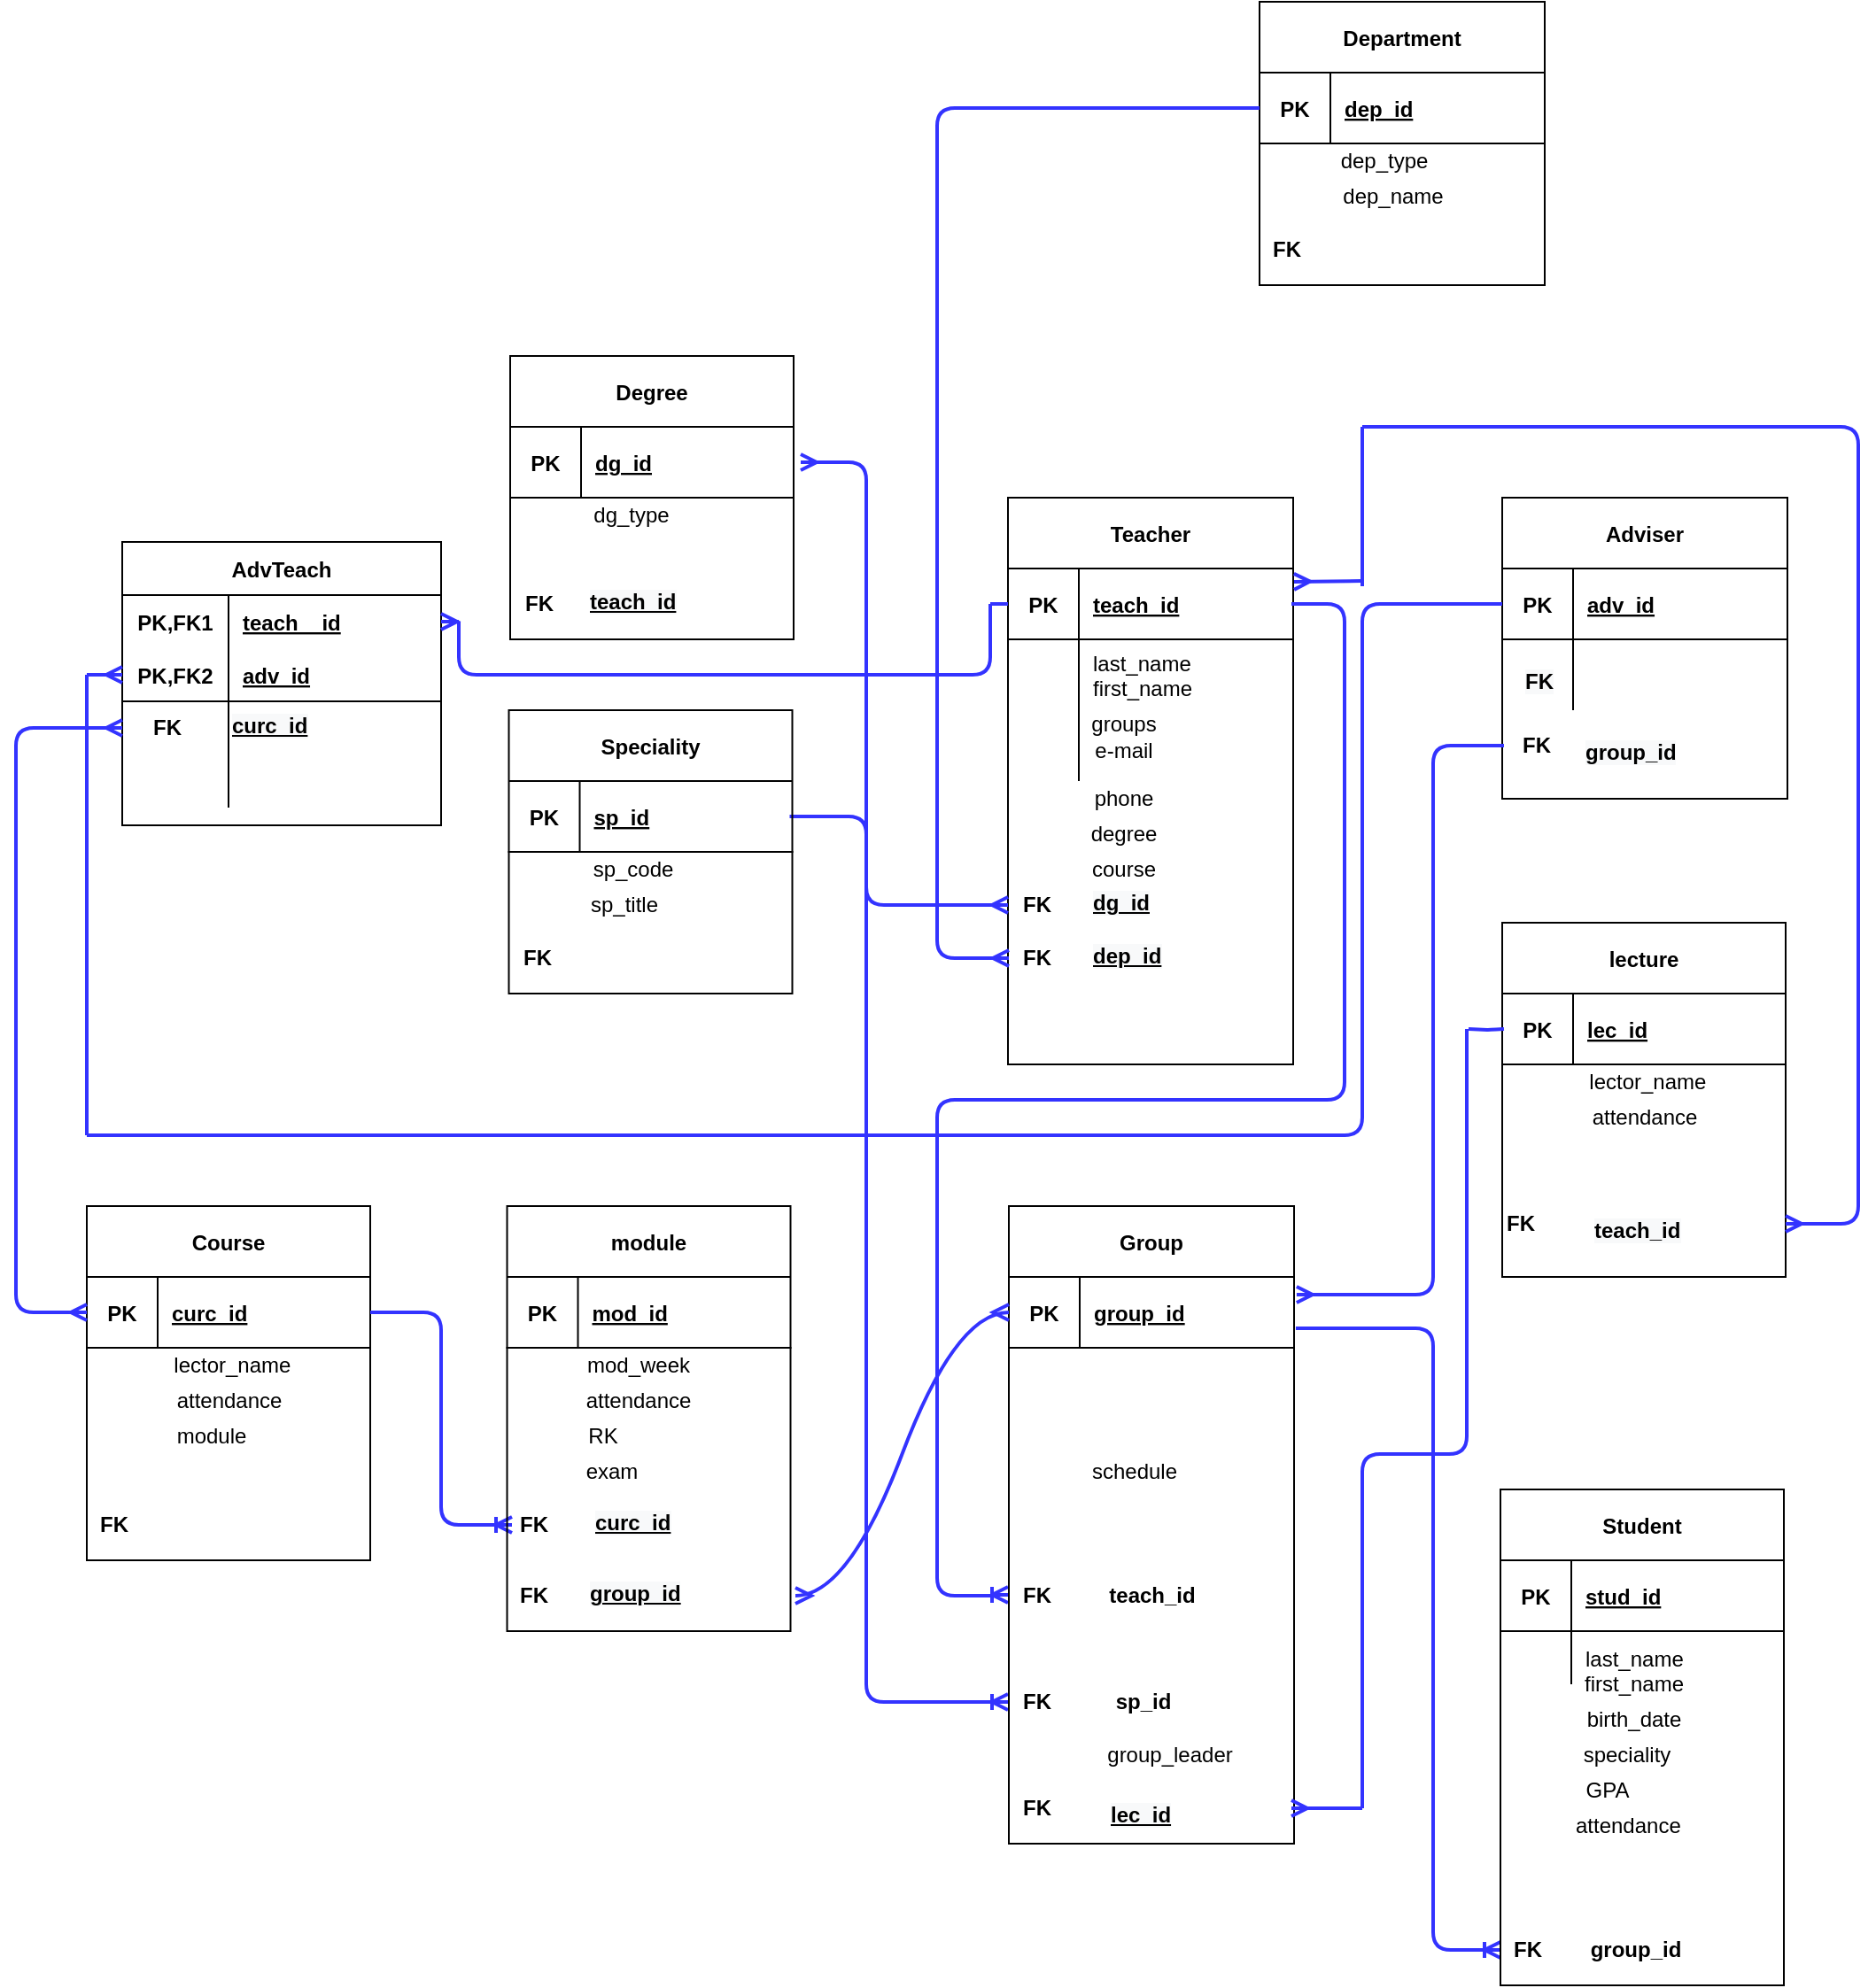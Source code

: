 <mxfile version="13.7.7" type="github">
  <diagram id="R2lEEEUBdFMjLlhIrx00" name="Page-1">
    <mxGraphModel dx="1889" dy="1746" grid="1" gridSize="10" guides="1" tooltips="1" connect="1" arrows="1" fold="1" page="1" pageScale="1" pageWidth="850" pageHeight="1100" math="0" shadow="0" extFonts="Permanent Marker^https://fonts.googleapis.com/css?family=Permanent+Marker">
      <root>
        <mxCell id="0" />
        <mxCell id="1" parent="0" />
        <mxCell id="i5uj6cN08diidUBK15VX-18" value="&lt;b&gt;FK&lt;/b&gt;" style="text;html=1;align=center;verticalAlign=middle;resizable=0;points=[];autosize=1;" parent="1" vertex="1">
          <mxGeometry x="358" y="970" width="30" height="20" as="geometry" />
        </mxCell>
        <mxCell id="i5uj6cN08diidUBK15VX-21" value="first_name" style="text;html=1;align=center;verticalAlign=middle;resizable=0;points=[];autosize=1;" parent="1" vertex="1">
          <mxGeometry x="398" y="820" width="70" height="20" as="geometry" />
        </mxCell>
        <mxCell id="i5uj6cN08diidUBK15VX-23" value="birth_date" style="text;html=1;align=center;verticalAlign=middle;resizable=0;points=[];autosize=1;" parent="1" vertex="1">
          <mxGeometry x="398" y="840" width="70" height="20" as="geometry" />
        </mxCell>
        <mxCell id="i5uj6cN08diidUBK15VX-24" value="speciality" style="text;html=1;align=center;verticalAlign=middle;resizable=0;points=[];autosize=1;" parent="1" vertex="1">
          <mxGeometry x="399" y="860" width="60" height="20" as="geometry" />
        </mxCell>
        <mxCell id="i5uj6cN08diidUBK15VX-26" value="GPA" style="text;html=1;align=center;verticalAlign=middle;resizable=0;points=[];autosize=1;" parent="1" vertex="1">
          <mxGeometry x="398" y="880" width="40" height="20" as="geometry" />
        </mxCell>
        <mxCell id="i5uj6cN08diidUBK15VX-27" value="&amp;nbsp; &amp;nbsp; attendance" style="text;html=1;align=center;verticalAlign=middle;resizable=0;points=[];autosize=1;" parent="1" vertex="1">
          <mxGeometry x="378" y="900" width="90" height="20" as="geometry" />
        </mxCell>
        <mxCell id="i5uj6cN08diidUBK15VX-66" value="group_leader" style="text;html=1;align=center;verticalAlign=middle;resizable=0;points=[];autosize=1;" parent="1" vertex="1">
          <mxGeometry x="126" y="860" width="90" height="20" as="geometry" />
        </mxCell>
        <mxCell id="i5uj6cN08diidUBK15VX-68" value="schedule" style="text;html=1;align=center;verticalAlign=middle;resizable=0;points=[];autosize=1;" parent="1" vertex="1">
          <mxGeometry x="120.5" y="700" width="60" height="20" as="geometry" />
        </mxCell>
        <mxCell id="i5uj6cN08diidUBK15VX-71" value="&lt;b&gt;FK&lt;/b&gt;" style="text;html=1;align=center;verticalAlign=middle;resizable=0;points=[];autosize=1;" parent="1" vertex="1">
          <mxGeometry x="80.5" y="770" width="30" height="20" as="geometry" />
        </mxCell>
        <mxCell id="i5uj6cN08diidUBK15VX-191" value="Teacher" style="shape=table;startSize=40;container=1;collapsible=1;childLayout=tableLayout;fixedRows=1;rowLines=0;fontStyle=1;align=center;resizeLast=1;" parent="1" vertex="1">
          <mxGeometry x="80" y="160" width="161" height="320" as="geometry" />
        </mxCell>
        <mxCell id="i5uj6cN08diidUBK15VX-192" value="" style="shape=partialRectangle;collapsible=0;dropTarget=0;pointerEvents=0;fillColor=none;points=[[0,0.5],[1,0.5]];portConstraint=eastwest;top=0;left=0;right=0;bottom=1;" parent="i5uj6cN08diidUBK15VX-191" vertex="1">
          <mxGeometry y="40" width="161" height="40" as="geometry" />
        </mxCell>
        <mxCell id="i5uj6cN08diidUBK15VX-193" value="PK" style="shape=partialRectangle;overflow=hidden;connectable=0;fillColor=none;top=0;left=0;bottom=0;right=0;fontStyle=1;" parent="i5uj6cN08diidUBK15VX-192" vertex="1">
          <mxGeometry width="40" height="40" as="geometry" />
        </mxCell>
        <mxCell id="i5uj6cN08diidUBK15VX-194" value="teach_id" style="shape=partialRectangle;overflow=hidden;connectable=0;fillColor=none;top=0;left=0;bottom=0;right=0;align=left;spacingLeft=6;fontStyle=5;" parent="i5uj6cN08diidUBK15VX-192" vertex="1">
          <mxGeometry x="40" width="121" height="40" as="geometry" />
        </mxCell>
        <mxCell id="i5uj6cN08diidUBK15VX-198" style="edgeStyle=orthogonalEdgeStyle;rounded=0;orthogonalLoop=1;jettySize=auto;html=1;exitX=1;exitY=0.5;exitDx=0;exitDy=0;" parent="i5uj6cN08diidUBK15VX-191" source="i5uj6cN08diidUBK15VX-192" target="i5uj6cN08diidUBK15VX-192" edge="1">
          <mxGeometry relative="1" as="geometry" />
        </mxCell>
        <mxCell id="i5uj6cN08diidUBK15VX-229" value="" style="shape=partialRectangle;collapsible=0;dropTarget=0;pointerEvents=0;fillColor=none;points=[[0,0.5],[1,0.5]];portConstraint=eastwest;top=0;left=0;right=0;bottom=0;" parent="i5uj6cN08diidUBK15VX-191" vertex="1">
          <mxGeometry y="80" width="161" height="40" as="geometry" />
        </mxCell>
        <mxCell id="i5uj6cN08diidUBK15VX-230" value="" style="shape=partialRectangle;overflow=hidden;connectable=0;fillColor=none;top=0;left=0;bottom=0;right=0;" parent="i5uj6cN08diidUBK15VX-229" vertex="1">
          <mxGeometry width="40" height="40" as="geometry" />
        </mxCell>
        <mxCell id="i5uj6cN08diidUBK15VX-231" value="last_name&#xa;first_name" style="shape=partialRectangle;overflow=hidden;connectable=0;fillColor=none;top=0;left=0;bottom=0;right=0;align=left;spacingLeft=6;" parent="i5uj6cN08diidUBK15VX-229" vertex="1">
          <mxGeometry x="40" width="121" height="40" as="geometry" />
        </mxCell>
        <mxCell id="i5uj6cN08diidUBK15VX-195" value="" style="shape=partialRectangle;collapsible=0;dropTarget=0;pointerEvents=0;fillColor=none;points=[[0,0.5],[1,0.5]];portConstraint=eastwest;top=0;left=0;right=0;bottom=0;" parent="i5uj6cN08diidUBK15VX-191" vertex="1">
          <mxGeometry y="120" width="161" height="40" as="geometry" />
        </mxCell>
        <mxCell id="i5uj6cN08diidUBK15VX-196" value="" style="shape=partialRectangle;overflow=hidden;connectable=0;fillColor=none;top=0;left=0;bottom=0;right=0;" parent="i5uj6cN08diidUBK15VX-195" vertex="1">
          <mxGeometry width="40" height="40" as="geometry" />
        </mxCell>
        <mxCell id="i5uj6cN08diidUBK15VX-197" value="" style="shape=partialRectangle;overflow=hidden;connectable=0;fillColor=none;top=0;left=0;bottom=0;right=0;align=left;spacingLeft=6;" parent="i5uj6cN08diidUBK15VX-195" vertex="1">
          <mxGeometry x="40" width="121" height="40" as="geometry" />
        </mxCell>
        <mxCell id="i5uj6cN08diidUBK15VX-94" value="dep_type" style="text;html=1;align=center;verticalAlign=middle;resizable=0;points=[];autosize=1;" parent="1" vertex="1">
          <mxGeometry x="262" y="-40" width="60" height="20" as="geometry" />
        </mxCell>
        <mxCell id="i5uj6cN08diidUBK15VX-95" value="dep_name" style="text;html=1;align=center;verticalAlign=middle;resizable=0;points=[];autosize=1;" parent="1" vertex="1">
          <mxGeometry x="262" y="-20" width="70" height="20" as="geometry" />
        </mxCell>
        <mxCell id="i5uj6cN08diidUBK15VX-99" value="&lt;b&gt;FK&lt;/b&gt;" style="text;html=1;align=center;verticalAlign=middle;resizable=0;points=[];autosize=1;" parent="1" vertex="1">
          <mxGeometry x="222" y="10" width="30" height="20" as="geometry" />
        </mxCell>
        <mxCell id="i5uj6cN08diidUBK15VX-100" value="sp_code" style="text;html=1;align=center;verticalAlign=middle;resizable=0;points=[];autosize=1;" parent="1" vertex="1">
          <mxGeometry x="-161.75" y="360" width="60" height="20" as="geometry" />
        </mxCell>
        <mxCell id="i5uj6cN08diidUBK15VX-102" value="&lt;b&gt;FK&lt;/b&gt;" style="text;html=1;align=center;verticalAlign=middle;resizable=0;points=[];autosize=1;" parent="1" vertex="1">
          <mxGeometry x="-200.75" y="410" width="30" height="20" as="geometry" />
        </mxCell>
        <mxCell id="i5uj6cN08diidUBK15VX-108" value="mod_week" style="text;html=1;align=center;verticalAlign=middle;resizable=0;points=[];autosize=1;" parent="1" vertex="1">
          <mxGeometry x="-163.75" y="640" width="70" height="20" as="geometry" />
        </mxCell>
        <mxCell id="i5uj6cN08diidUBK15VX-109" value="attendance" style="text;html=1;align=center;verticalAlign=middle;resizable=0;points=[];autosize=1;" parent="1" vertex="1">
          <mxGeometry x="-163.75" y="660" width="70" height="20" as="geometry" />
        </mxCell>
        <mxCell id="i5uj6cN08diidUBK15VX-110" value="&lt;b&gt;FK&lt;/b&gt;" style="text;html=1;align=center;verticalAlign=middle;resizable=0;points=[];autosize=1;" parent="1" vertex="1">
          <mxGeometry x="-202.75" y="730" width="30" height="20" as="geometry" />
        </mxCell>
        <mxCell id="i5uj6cN08diidUBK15VX-185" value="degree" style="text;html=1;align=center;verticalAlign=middle;resizable=0;points=[];autosize=1;" parent="1" vertex="1">
          <mxGeometry x="120" y="340" width="50" height="20" as="geometry" />
        </mxCell>
        <mxCell id="i5uj6cN08diidUBK15VX-187" value="phone" style="text;html=1;align=center;verticalAlign=middle;resizable=0;points=[];autosize=1;" parent="1" vertex="1">
          <mxGeometry x="120" y="320" width="50" height="20" as="geometry" />
        </mxCell>
        <mxCell id="i5uj6cN08diidUBK15VX-188" value="course" style="text;html=1;align=center;verticalAlign=middle;resizable=0;points=[];autosize=1;" parent="1" vertex="1">
          <mxGeometry x="120" y="360" width="50" height="20" as="geometry" />
        </mxCell>
        <mxCell id="i5uj6cN08diidUBK15VX-189" value="groups&lt;br&gt;e-mail" style="text;html=1;align=center;verticalAlign=middle;resizable=0;points=[];autosize=1;" parent="1" vertex="1">
          <mxGeometry x="120" y="280" width="50" height="30" as="geometry" />
        </mxCell>
        <mxCell id="i5uj6cN08diidUBK15VX-190" value="&lt;b&gt;FK&lt;/b&gt;" style="text;html=1;align=center;verticalAlign=middle;resizable=0;points=[];autosize=1;" parent="1" vertex="1">
          <mxGeometry x="80.5" y="410" width="30" height="20" as="geometry" />
        </mxCell>
        <mxCell id="i5uj6cN08diidUBK15VX-220" value="&lt;b&gt;group_id&lt;/b&gt;" style="text;html=1;align=center;verticalAlign=middle;resizable=0;points=[];autosize=1;" parent="1" vertex="1">
          <mxGeometry x="399" y="970" width="70" height="20" as="geometry" />
        </mxCell>
        <mxCell id="t2gqi0FVWNy471JVDvcs-2" value="" style="edgeStyle=elbowEdgeStyle;fontSize=12;html=1;endArrow=ERoneToMany;strokeWidth=2;strokeColor=#3333FF;endFill=0;exitX=1.006;exitY=0.725;exitDx=0;exitDy=0;exitPerimeter=0;" parent="1" source="i5uj6cN08diidUBK15VX-53" edge="1">
          <mxGeometry width="100" height="100" relative="1" as="geometry">
            <mxPoint x="249" y="630" as="sourcePoint" />
            <mxPoint x="358" y="980" as="targetPoint" />
            <Array as="points">
              <mxPoint x="320" y="760" />
            </Array>
          </mxGeometry>
        </mxCell>
        <mxCell id="t2gqi0FVWNy471JVDvcs-3" value="" style="edgeStyle=entityRelationEdgeStyle;fontSize=12;html=1;endArrow=none;strokeColor=#3333FF;strokeWidth=2;endFill=0;" parent="1" edge="1">
          <mxGeometry width="100" height="100" relative="1" as="geometry">
            <mxPoint x="240" y="220" as="sourcePoint" />
            <mxPoint x="70" y="780" as="targetPoint" />
          </mxGeometry>
        </mxCell>
        <mxCell id="t2gqi0FVWNy471JVDvcs-4" value="&lt;b&gt;teach_id&lt;/b&gt;" style="text;html=1;align=center;verticalAlign=middle;resizable=0;points=[];autosize=1;" parent="1" vertex="1">
          <mxGeometry x="131" y="770" width="60" height="20" as="geometry" />
        </mxCell>
        <mxCell id="t2gqi0FVWNy471JVDvcs-5" value="&lt;meta charset=&quot;utf-8&quot;&gt;&lt;b style=&quot;color: rgb(0, 0, 0); font-family: helvetica; font-size: 12px; font-style: normal; letter-spacing: normal; text-align: center; text-indent: 0px; text-transform: none; word-spacing: 0px; background-color: rgb(248, 249, 250);&quot;&gt;FK&lt;/b&gt;" style="text;whiteSpace=wrap;html=1;" parent="1" vertex="1">
          <mxGeometry x="370" y="250" width="40" height="30" as="geometry" />
        </mxCell>
        <mxCell id="i5uj6cN08diidUBK15VX-28" value="Adviser" style="shape=table;startSize=40;container=1;collapsible=1;childLayout=tableLayout;fixedRows=1;rowLines=0;fontStyle=1;align=center;resizeLast=1;" parent="1" vertex="1">
          <mxGeometry x="359" y="160" width="161" height="170" as="geometry" />
        </mxCell>
        <mxCell id="i5uj6cN08diidUBK15VX-29" value="" style="shape=partialRectangle;collapsible=0;dropTarget=0;pointerEvents=0;fillColor=none;points=[[0,0.5],[1,0.5]];portConstraint=eastwest;top=0;left=0;right=0;bottom=1;" parent="i5uj6cN08diidUBK15VX-28" vertex="1">
          <mxGeometry y="40" width="161" height="40" as="geometry" />
        </mxCell>
        <mxCell id="i5uj6cN08diidUBK15VX-30" value="PK" style="shape=partialRectangle;overflow=hidden;connectable=0;fillColor=none;top=0;left=0;bottom=0;right=0;fontStyle=1;" parent="i5uj6cN08diidUBK15VX-29" vertex="1">
          <mxGeometry width="40" height="40" as="geometry" />
        </mxCell>
        <mxCell id="i5uj6cN08diidUBK15VX-31" value="adv_id" style="shape=partialRectangle;overflow=hidden;connectable=0;fillColor=none;top=0;left=0;bottom=0;right=0;align=left;spacingLeft=6;fontStyle=5;" parent="i5uj6cN08diidUBK15VX-29" vertex="1">
          <mxGeometry x="40" width="121" height="40" as="geometry" />
        </mxCell>
        <mxCell id="i5uj6cN08diidUBK15VX-35" style="edgeStyle=orthogonalEdgeStyle;rounded=0;orthogonalLoop=1;jettySize=auto;html=1;exitX=1;exitY=0.5;exitDx=0;exitDy=0;" parent="i5uj6cN08diidUBK15VX-28" source="i5uj6cN08diidUBK15VX-29" target="i5uj6cN08diidUBK15VX-29" edge="1">
          <mxGeometry relative="1" as="geometry" />
        </mxCell>
        <mxCell id="i5uj6cN08diidUBK15VX-32" value="" style="shape=partialRectangle;collapsible=0;dropTarget=0;pointerEvents=0;fillColor=none;points=[[0,0.5],[1,0.5]];portConstraint=eastwest;top=0;left=0;right=0;bottom=0;" parent="i5uj6cN08diidUBK15VX-28" vertex="1">
          <mxGeometry y="80" width="161" height="40" as="geometry" />
        </mxCell>
        <mxCell id="i5uj6cN08diidUBK15VX-33" value="" style="shape=partialRectangle;overflow=hidden;connectable=0;fillColor=none;top=0;left=0;bottom=0;right=0;" parent="i5uj6cN08diidUBK15VX-32" vertex="1">
          <mxGeometry width="40" height="40" as="geometry" />
        </mxCell>
        <mxCell id="i5uj6cN08diidUBK15VX-34" value="" style="shape=partialRectangle;overflow=hidden;connectable=0;fillColor=none;top=0;left=0;bottom=0;right=0;align=left;spacingLeft=6;fontStyle=1" parent="i5uj6cN08diidUBK15VX-32" vertex="1">
          <mxGeometry x="40" width="121" height="40" as="geometry" />
        </mxCell>
        <mxCell id="t2gqi0FVWNy471JVDvcs-7" value="&amp;nbsp; &amp;nbsp; &amp;nbsp; &amp;nbsp;lector_name" style="text;html=1;align=center;verticalAlign=middle;resizable=0;points=[];autosize=1;" parent="1" vertex="1">
          <mxGeometry x="379" y="480" width="100" height="20" as="geometry" />
        </mxCell>
        <mxCell id="t2gqi0FVWNy471JVDvcs-8" value="attendance" style="text;html=1;align=center;verticalAlign=middle;resizable=0;points=[];autosize=1;" parent="1" vertex="1">
          <mxGeometry x="404" y="500" width="70" height="20" as="geometry" />
        </mxCell>
        <mxCell id="t2gqi0FVWNy471JVDvcs-9" value="&lt;b&gt;FK&lt;/b&gt;" style="text;html=1;align=center;verticalAlign=middle;resizable=0;points=[];autosize=1;" parent="1" vertex="1">
          <mxGeometry x="354" y="560" width="30" height="20" as="geometry" />
        </mxCell>
        <mxCell id="t2gqi0FVWNy471JVDvcs-16" value="sp_title" style="text;html=1;align=center;verticalAlign=middle;resizable=0;points=[];autosize=1;" parent="1" vertex="1">
          <mxGeometry x="-161.75" y="380" width="50" height="20" as="geometry" />
        </mxCell>
        <mxCell id="t2gqi0FVWNy471JVDvcs-17" value="" style="edgeStyle=entityRelationEdgeStyle;fontSize=12;html=1;endArrow=ERoneToMany;strokeWidth=2;exitX=1.016;exitY=0.109;exitDx=0;exitDy=0;exitPerimeter=0;strokeColor=none;rounded=0;" parent="1" source="i5uj6cN08diidUBK15VX-103" edge="1">
          <mxGeometry width="100" height="100" relative="1" as="geometry">
            <mxPoint x="10" y="300" as="sourcePoint" />
            <mxPoint x="70" y="790" as="targetPoint" />
          </mxGeometry>
        </mxCell>
        <mxCell id="t2gqi0FVWNy471JVDvcs-18" value="" style="edgeStyle=entityRelationEdgeStyle;fontSize=12;html=1;endArrow=none;strokeColor=#3333FF;strokeWidth=2;rounded=1;endFill=0;" parent="1" edge="1">
          <mxGeometry width="100" height="100" relative="1" as="geometry">
            <mxPoint x="-30" y="340" as="sourcePoint" />
            <mxPoint x="30" y="840" as="targetPoint" />
          </mxGeometry>
        </mxCell>
        <mxCell id="t2gqi0FVWNy471JVDvcs-19" value="&lt;b&gt;FK&lt;/b&gt;" style="text;html=1;align=center;verticalAlign=middle;resizable=0;points=[];autosize=1;" parent="1" vertex="1">
          <mxGeometry x="80.5" y="830" width="30" height="20" as="geometry" />
        </mxCell>
        <mxCell id="t2gqi0FVWNy471JVDvcs-20" value="&lt;b&gt;sp_id&lt;/b&gt;" style="text;html=1;align=center;verticalAlign=middle;resizable=0;points=[];autosize=1;" parent="1" vertex="1">
          <mxGeometry x="130.5" y="830" width="50" height="20" as="geometry" />
        </mxCell>
        <mxCell id="t2gqi0FVWNy471JVDvcs-11" value="lecture" style="shape=table;startSize=40;container=1;collapsible=1;childLayout=tableLayout;fixedRows=1;rowLines=0;fontStyle=1;align=center;resizeLast=1;" parent="1" vertex="1">
          <mxGeometry x="359" y="400" width="160" height="200" as="geometry" />
        </mxCell>
        <mxCell id="t2gqi0FVWNy471JVDvcs-12" value="" style="shape=partialRectangle;collapsible=0;dropTarget=0;pointerEvents=0;fillColor=none;points=[[0,0.5],[1,0.5]];portConstraint=eastwest;top=0;left=0;right=0;bottom=1;" parent="t2gqi0FVWNy471JVDvcs-11" vertex="1">
          <mxGeometry y="40" width="160" height="40" as="geometry" />
        </mxCell>
        <mxCell id="t2gqi0FVWNy471JVDvcs-13" value="PK" style="shape=partialRectangle;overflow=hidden;connectable=0;fillColor=none;top=0;left=0;bottom=0;right=0;fontStyle=1;" parent="t2gqi0FVWNy471JVDvcs-12" vertex="1">
          <mxGeometry width="40" height="40" as="geometry" />
        </mxCell>
        <mxCell id="t2gqi0FVWNy471JVDvcs-14" value="lec_id" style="shape=partialRectangle;overflow=hidden;connectable=0;fillColor=none;top=0;left=0;bottom=0;right=0;align=left;spacingLeft=6;fontStyle=5;" parent="t2gqi0FVWNy471JVDvcs-12" vertex="1">
          <mxGeometry x="40" width="120" height="40" as="geometry" />
        </mxCell>
        <mxCell id="C-vyLk0tnHw3VtMMgP7b-23" value="Student" style="shape=table;startSize=40;container=1;collapsible=1;childLayout=tableLayout;fixedRows=1;rowLines=0;fontStyle=1;align=center;resizeLast=1;" parent="1" vertex="1">
          <mxGeometry x="358" y="720" width="160" height="280" as="geometry" />
        </mxCell>
        <mxCell id="C-vyLk0tnHw3VtMMgP7b-24" value="" style="shape=partialRectangle;collapsible=0;dropTarget=0;pointerEvents=0;fillColor=none;points=[[0,0.5],[1,0.5]];portConstraint=eastwest;top=0;left=0;right=0;bottom=1;" parent="C-vyLk0tnHw3VtMMgP7b-23" vertex="1">
          <mxGeometry y="40" width="160" height="40" as="geometry" />
        </mxCell>
        <mxCell id="C-vyLk0tnHw3VtMMgP7b-25" value="PK" style="shape=partialRectangle;overflow=hidden;connectable=0;fillColor=none;top=0;left=0;bottom=0;right=0;fontStyle=1;" parent="C-vyLk0tnHw3VtMMgP7b-24" vertex="1">
          <mxGeometry width="40" height="40" as="geometry" />
        </mxCell>
        <mxCell id="C-vyLk0tnHw3VtMMgP7b-26" value="stud_id" style="shape=partialRectangle;overflow=hidden;connectable=0;fillColor=none;top=0;left=0;bottom=0;right=0;align=left;spacingLeft=6;fontStyle=5;" parent="C-vyLk0tnHw3VtMMgP7b-24" vertex="1">
          <mxGeometry x="40" width="120" height="40" as="geometry" />
        </mxCell>
        <mxCell id="C-vyLk0tnHw3VtMMgP7b-27" value="" style="shape=partialRectangle;collapsible=0;dropTarget=0;pointerEvents=0;fillColor=none;points=[[0,0.5],[1,0.5]];portConstraint=eastwest;top=0;left=0;right=0;bottom=0;" parent="C-vyLk0tnHw3VtMMgP7b-23" vertex="1">
          <mxGeometry y="80" width="160" height="30" as="geometry" />
        </mxCell>
        <mxCell id="C-vyLk0tnHw3VtMMgP7b-28" value="" style="shape=partialRectangle;overflow=hidden;connectable=0;fillColor=none;top=0;left=0;bottom=0;right=0;" parent="C-vyLk0tnHw3VtMMgP7b-27" vertex="1">
          <mxGeometry width="40" height="30" as="geometry" />
        </mxCell>
        <mxCell id="C-vyLk0tnHw3VtMMgP7b-29" value="last_name" style="shape=partialRectangle;overflow=hidden;connectable=0;fillColor=none;top=0;left=0;bottom=0;right=0;align=left;spacingLeft=6;" parent="C-vyLk0tnHw3VtMMgP7b-27" vertex="1">
          <mxGeometry x="40" width="120" height="30" as="geometry" />
        </mxCell>
        <mxCell id="i5uj6cN08diidUBK15VX-25" style="edgeStyle=orthogonalEdgeStyle;rounded=0;orthogonalLoop=1;jettySize=auto;html=1;exitX=1;exitY=0.5;exitDx=0;exitDy=0;" parent="C-vyLk0tnHw3VtMMgP7b-23" source="C-vyLk0tnHw3VtMMgP7b-24" target="C-vyLk0tnHw3VtMMgP7b-24" edge="1">
          <mxGeometry relative="1" as="geometry" />
        </mxCell>
        <mxCell id="t2gqi0FVWNy471JVDvcs-21" value="" style="endArrow=none;html=1;strokeColor=#3333FF;strokeWidth=2;" parent="1" edge="1">
          <mxGeometry width="50" height="50" relative="1" as="geometry">
            <mxPoint x="-43.25" y="340" as="sourcePoint" />
            <mxPoint x="-30" y="340" as="targetPoint" />
          </mxGeometry>
        </mxCell>
        <mxCell id="t2gqi0FVWNy471JVDvcs-22" value="" style="endArrow=ERoneToMany;html=1;strokeColor=#3333FF;strokeWidth=2;endFill=0;" parent="1" edge="1">
          <mxGeometry width="50" height="50" relative="1" as="geometry">
            <mxPoint x="30" y="840" as="sourcePoint" />
            <mxPoint x="80" y="840" as="targetPoint" />
            <Array as="points" />
          </mxGeometry>
        </mxCell>
        <mxCell id="t2gqi0FVWNy471JVDvcs-23" value="" style="endArrow=ERoneToMany;html=1;strokeColor=#3333FF;strokeWidth=2;endFill=0;" parent="1" edge="1">
          <mxGeometry width="50" height="50" relative="1" as="geometry">
            <mxPoint x="70" y="779.5" as="sourcePoint" />
            <mxPoint x="80" y="779.5" as="targetPoint" />
            <Array as="points" />
          </mxGeometry>
        </mxCell>
        <mxCell id="i5uj6cN08diidUBK15VX-89" value="Department" style="shape=table;startSize=40;container=1;collapsible=1;childLayout=tableLayout;fixedRows=1;rowLines=0;fontStyle=1;align=center;resizeLast=1;" parent="1" vertex="1">
          <mxGeometry x="222" y="-120" width="161" height="160" as="geometry" />
        </mxCell>
        <mxCell id="i5uj6cN08diidUBK15VX-90" value="" style="shape=partialRectangle;collapsible=0;dropTarget=0;pointerEvents=0;fillColor=none;points=[[0,0.5],[1,0.5]];portConstraint=eastwest;top=0;left=0;right=0;bottom=1;" parent="i5uj6cN08diidUBK15VX-89" vertex="1">
          <mxGeometry y="40" width="161" height="40" as="geometry" />
        </mxCell>
        <mxCell id="i5uj6cN08diidUBK15VX-91" value="PK" style="shape=partialRectangle;overflow=hidden;connectable=0;fillColor=none;top=0;left=0;bottom=0;right=0;fontStyle=1;" parent="i5uj6cN08diidUBK15VX-90" vertex="1">
          <mxGeometry width="40" height="40" as="geometry" />
        </mxCell>
        <mxCell id="i5uj6cN08diidUBK15VX-92" value="dep_id" style="shape=partialRectangle;overflow=hidden;connectable=0;fillColor=none;top=0;left=0;bottom=0;right=0;align=left;spacingLeft=6;fontStyle=5;" parent="i5uj6cN08diidUBK15VX-90" vertex="1">
          <mxGeometry x="40" width="121" height="40" as="geometry" />
        </mxCell>
        <mxCell id="i5uj6cN08diidUBK15VX-93" style="edgeStyle=orthogonalEdgeStyle;rounded=0;orthogonalLoop=1;jettySize=auto;html=1;exitX=1;exitY=0.5;exitDx=0;exitDy=0;" parent="i5uj6cN08diidUBK15VX-89" source="i5uj6cN08diidUBK15VX-90" target="i5uj6cN08diidUBK15VX-90" edge="1">
          <mxGeometry relative="1" as="geometry" />
        </mxCell>
        <mxCell id="t2gqi0FVWNy471JVDvcs-25" value="" style="fontSize=12;html=1;endArrow=ERmany;strokeColor=#3333FF;strokeWidth=2;edgeStyle=elbowEdgeStyle;elbow=vertical;exitX=0;exitY=0.5;exitDx=0;exitDy=0;endFill=0;" parent="1" source="i5uj6cN08diidUBK15VX-90" target="i5uj6cN08diidUBK15VX-190" edge="1">
          <mxGeometry width="100" height="100" relative="1" as="geometry">
            <mxPoint x="170" y="170" as="sourcePoint" />
            <mxPoint x="270" y="70" as="targetPoint" />
            <Array as="points">
              <mxPoint x="40" y="120" />
            </Array>
          </mxGeometry>
        </mxCell>
        <mxCell id="t2gqi0FVWNy471JVDvcs-28" value="" style="edgeStyle=elbowEdgeStyle;fontSize=12;html=1;endArrow=ERmany;startArrow=none;strokeColor=#3333FF;strokeWidth=2;endFill=0;startFill=0;" parent="1" edge="1">
          <mxGeometry width="100" height="100" relative="1" as="geometry">
            <mxPoint x="280" y="120" as="sourcePoint" />
            <mxPoint x="519" y="570" as="targetPoint" />
            <Array as="points">
              <mxPoint x="560" y="330" />
            </Array>
          </mxGeometry>
        </mxCell>
        <mxCell id="t2gqi0FVWNy471JVDvcs-30" value="&lt;b style=&quot;color: rgb(0 , 0 , 0) ; font-family: &amp;#34;helvetica&amp;#34; ; font-size: 12px ; font-style: normal ; letter-spacing: normal ; text-align: center ; text-indent: 0px ; text-transform: none ; word-spacing: 0px ; background-color: rgb(248 , 249 , 250)&quot;&gt;teach_id&lt;/b&gt;" style="text;whiteSpace=wrap;html=1;" parent="1" vertex="1">
          <mxGeometry x="409" y="560" width="60" height="30" as="geometry" />
        </mxCell>
        <mxCell id="t2gqi0FVWNy471JVDvcs-31" value="" style="edgeStyle=entityRelationEdgeStyle;fontSize=12;html=1;endArrow=none;startArrow=none;strokeColor=#3333FF;strokeWidth=2;endFill=0;startFill=0;" parent="1" edge="1">
          <mxGeometry width="100" height="100" relative="1" as="geometry">
            <mxPoint x="290" y="610" as="sourcePoint" />
            <mxPoint x="350" y="300" as="targetPoint" />
          </mxGeometry>
        </mxCell>
        <mxCell id="t2gqi0FVWNy471JVDvcs-32" value="&lt;b&gt;FK&lt;/b&gt;" style="text;html=1;align=center;verticalAlign=middle;resizable=0;points=[];autosize=1;" parent="1" vertex="1">
          <mxGeometry x="363" y="290" width="30" height="20" as="geometry" />
        </mxCell>
        <mxCell id="t2gqi0FVWNy471JVDvcs-33" value="&lt;b style=&quot;color: rgb(0 , 0 , 0) ; font-family: &amp;#34;helvetica&amp;#34; ; font-size: 12px ; font-style: normal ; letter-spacing: normal ; text-align: center ; text-indent: 0px ; text-transform: none ; word-spacing: 0px ; background-color: rgb(248 , 249 , 250)&quot;&gt;group_id&lt;/b&gt;" style="text;whiteSpace=wrap;html=1;" parent="1" vertex="1">
          <mxGeometry x="404" y="290" width="60" height="30" as="geometry" />
        </mxCell>
        <mxCell id="t2gqi0FVWNy471JVDvcs-35" value="" style="endArrow=none;html=1;rounded=0;strokeColor=#3333FF;strokeWidth=2;endFill=0;startArrow=ERmany;startFill=0;exitX=1.009;exitY=0.25;exitDx=0;exitDy=0;exitPerimeter=0;" parent="1" source="i5uj6cN08diidUBK15VX-53" edge="1">
          <mxGeometry relative="1" as="geometry">
            <mxPoint x="270" y="540" as="sourcePoint" />
            <mxPoint x="290" y="610" as="targetPoint" />
          </mxGeometry>
        </mxCell>
        <mxCell id="t2gqi0FVWNy471JVDvcs-36" value="" style="endArrow=none;html=1;rounded=0;strokeColor=#3333FF;strokeWidth=2;endFill=0;startArrow=none;startFill=0;" parent="1" edge="1">
          <mxGeometry relative="1" as="geometry">
            <mxPoint x="350" y="300" as="sourcePoint" />
            <mxPoint x="360" y="300" as="targetPoint" />
          </mxGeometry>
        </mxCell>
        <mxCell id="i5uj6cN08diidUBK15VX-52" value="Group" style="shape=table;startSize=40;container=1;collapsible=1;childLayout=tableLayout;fixedRows=1;rowLines=0;fontStyle=1;align=center;resizeLast=1;" parent="1" vertex="1">
          <mxGeometry x="80.5" y="560" width="161" height="360" as="geometry" />
        </mxCell>
        <mxCell id="i5uj6cN08diidUBK15VX-53" value="" style="shape=partialRectangle;collapsible=0;dropTarget=0;pointerEvents=0;fillColor=none;points=[[0,0.5],[1,0.5]];portConstraint=eastwest;top=0;left=0;right=0;bottom=1;" parent="i5uj6cN08diidUBK15VX-52" vertex="1">
          <mxGeometry y="40" width="161" height="40" as="geometry" />
        </mxCell>
        <mxCell id="i5uj6cN08diidUBK15VX-54" value="PK" style="shape=partialRectangle;overflow=hidden;connectable=0;fillColor=none;top=0;left=0;bottom=0;right=0;fontStyle=1;" parent="i5uj6cN08diidUBK15VX-53" vertex="1">
          <mxGeometry width="40" height="40" as="geometry" />
        </mxCell>
        <mxCell id="i5uj6cN08diidUBK15VX-55" value="group_id" style="shape=partialRectangle;overflow=hidden;connectable=0;fillColor=none;top=0;left=0;bottom=0;right=0;align=left;spacingLeft=6;fontStyle=5;" parent="i5uj6cN08diidUBK15VX-53" vertex="1">
          <mxGeometry x="40" width="121" height="40" as="geometry" />
        </mxCell>
        <mxCell id="i5uj6cN08diidUBK15VX-59" style="edgeStyle=orthogonalEdgeStyle;rounded=0;orthogonalLoop=1;jettySize=auto;html=1;exitX=1;exitY=0.5;exitDx=0;exitDy=0;" parent="i5uj6cN08diidUBK15VX-52" source="i5uj6cN08diidUBK15VX-53" target="i5uj6cN08diidUBK15VX-53" edge="1">
          <mxGeometry relative="1" as="geometry" />
        </mxCell>
        <mxCell id="t2gqi0FVWNy471JVDvcs-38" value="" style="edgeStyle=entityRelationEdgeStyle;fontSize=12;html=1;endArrow=ERmany;startArrow=ERmany;strokeColor=#3333FF;strokeWidth=2;entryX=0;entryY=0.5;entryDx=0;entryDy=0;curved=1;" parent="1" target="i5uj6cN08diidUBK15VX-53" edge="1">
          <mxGeometry width="100" height="100" relative="1" as="geometry">
            <mxPoint x="-40" y="780" as="sourcePoint" />
            <mxPoint x="140" y="710" as="targetPoint" />
          </mxGeometry>
        </mxCell>
        <mxCell id="t2gqi0FVWNy471JVDvcs-39" value="&amp;nbsp; &amp;nbsp; &amp;nbsp; &amp;nbsp;lector_name" style="text;html=1;align=center;verticalAlign=middle;resizable=0;points=[];autosize=1;" parent="1" vertex="1">
          <mxGeometry x="-420" y="640" width="100" height="20" as="geometry" />
        </mxCell>
        <mxCell id="t2gqi0FVWNy471JVDvcs-40" value="attendance" style="text;html=1;align=center;verticalAlign=middle;resizable=0;points=[];autosize=1;" parent="1" vertex="1">
          <mxGeometry x="-395" y="660" width="70" height="20" as="geometry" />
        </mxCell>
        <mxCell id="t2gqi0FVWNy471JVDvcs-41" value="&lt;b&gt;FK&lt;/b&gt;" style="text;html=1;align=center;verticalAlign=middle;resizable=0;points=[];autosize=1;" parent="1" vertex="1">
          <mxGeometry x="-440" y="730" width="30" height="20" as="geometry" />
        </mxCell>
        <mxCell id="t2gqi0FVWNy471JVDvcs-42" value="module" style="text;html=1;align=center;verticalAlign=middle;resizable=0;points=[];autosize=1;" parent="1" vertex="1">
          <mxGeometry x="-395" y="680" width="50" height="20" as="geometry" />
        </mxCell>
        <mxCell id="t2gqi0FVWNy471JVDvcs-43" value="Course" style="shape=table;startSize=40;container=1;collapsible=1;childLayout=tableLayout;fixedRows=1;rowLines=0;fontStyle=1;align=center;resizeLast=1;" parent="1" vertex="1">
          <mxGeometry x="-440" y="560" width="160" height="200" as="geometry" />
        </mxCell>
        <mxCell id="t2gqi0FVWNy471JVDvcs-44" value="" style="shape=partialRectangle;collapsible=0;dropTarget=0;pointerEvents=0;fillColor=none;points=[[0,0.5],[1,0.5]];portConstraint=eastwest;top=0;left=0;right=0;bottom=1;" parent="t2gqi0FVWNy471JVDvcs-43" vertex="1">
          <mxGeometry y="40" width="160" height="40" as="geometry" />
        </mxCell>
        <mxCell id="t2gqi0FVWNy471JVDvcs-45" value="PK" style="shape=partialRectangle;overflow=hidden;connectable=0;fillColor=none;top=0;left=0;bottom=0;right=0;fontStyle=1;" parent="t2gqi0FVWNy471JVDvcs-44" vertex="1">
          <mxGeometry width="40" height="40" as="geometry" />
        </mxCell>
        <mxCell id="t2gqi0FVWNy471JVDvcs-46" value="curc_id" style="shape=partialRectangle;overflow=hidden;connectable=0;fillColor=none;top=0;left=0;bottom=0;right=0;align=left;spacingLeft=6;fontStyle=5;" parent="t2gqi0FVWNy471JVDvcs-44" vertex="1">
          <mxGeometry x="40" width="120" height="40" as="geometry" />
        </mxCell>
        <mxCell id="t2gqi0FVWNy471JVDvcs-47" style="edgeStyle=orthogonalEdgeStyle;rounded=0;orthogonalLoop=1;jettySize=auto;html=1;exitX=1;exitY=0.5;exitDx=0;exitDy=0;" parent="t2gqi0FVWNy471JVDvcs-43" edge="1">
          <mxGeometry relative="1" as="geometry">
            <mxPoint x="567" y="-250" as="sourcePoint" />
            <mxPoint x="567" y="-250" as="targetPoint" />
          </mxGeometry>
        </mxCell>
        <mxCell id="t2gqi0FVWNy471JVDvcs-49" value="" style="edgeStyle=elbowEdgeStyle;fontSize=12;html=1;endArrow=ERoneToMany;strokeColor=#3333FF;strokeWidth=2;exitX=1;exitY=0.5;exitDx=0;exitDy=0;" parent="1" source="t2gqi0FVWNy471JVDvcs-44" edge="1">
          <mxGeometry width="100" height="100" relative="1" as="geometry">
            <mxPoint x="-310" y="700" as="sourcePoint" />
            <mxPoint x="-200" y="740" as="targetPoint" />
          </mxGeometry>
        </mxCell>
        <mxCell id="t2gqi0FVWNy471JVDvcs-50" value="&lt;meta charset=&quot;utf-8&quot;&gt;&lt;span style=&quot;color: rgb(0, 0, 0); font-family: helvetica; font-size: 12px; font-style: normal; font-weight: 700; letter-spacing: normal; text-align: left; text-indent: 0px; text-transform: none; word-spacing: 0px; background-color: rgb(248, 249, 250); text-decoration: underline; display: inline; float: none;&quot;&gt;curc_id&lt;/span&gt;" style="text;whiteSpace=wrap;html=1;" parent="1" vertex="1">
          <mxGeometry x="-155.25" y="725" width="110" height="30" as="geometry" />
        </mxCell>
        <mxCell id="t2gqi0FVWNy471JVDvcs-51" value="&lt;b&gt;FK&lt;/b&gt;" style="text;html=1;align=center;verticalAlign=middle;resizable=0;points=[];autosize=1;" parent="1" vertex="1">
          <mxGeometry x="-202.75" y="770" width="30" height="20" as="geometry" />
        </mxCell>
        <mxCell id="t2gqi0FVWNy471JVDvcs-52" value="&lt;meta charset=&quot;utf-8&quot;&gt;&lt;span style=&quot;color: rgb(0, 0, 0); font-family: helvetica; font-size: 12px; font-style: normal; font-weight: 700; letter-spacing: normal; text-align: left; text-indent: 0px; text-transform: none; word-spacing: 0px; background-color: rgb(248, 249, 250); text-decoration: underline; display: inline; float: none;&quot;&gt;group_id&lt;/span&gt;" style="text;whiteSpace=wrap;html=1;" parent="1" vertex="1">
          <mxGeometry x="-157.75" y="765" width="80" height="30" as="geometry" />
        </mxCell>
        <mxCell id="t2gqi0FVWNy471JVDvcs-55" value="RK" style="text;html=1;align=center;verticalAlign=middle;resizable=0;points=[];autosize=1;" parent="1" vertex="1">
          <mxGeometry x="-163.75" y="680" width="30" height="20" as="geometry" />
        </mxCell>
        <mxCell id="t2gqi0FVWNy471JVDvcs-56" value="exam" style="text;html=1;align=center;verticalAlign=middle;resizable=0;points=[];autosize=1;" parent="1" vertex="1">
          <mxGeometry x="-163.75" y="700" width="40" height="20" as="geometry" />
        </mxCell>
        <mxCell id="t2gqi0FVWNy471JVDvcs-59" value="" style="edgeStyle=elbowEdgeStyle;fontSize=12;html=1;endArrow=none;strokeColor=#3333FF;strokeWidth=2;elbow=vertical;endFill=0;" parent="1" edge="1">
          <mxGeometry width="100" height="100" relative="1" as="geometry">
            <mxPoint x="280" y="900" as="sourcePoint" />
            <mxPoint x="339" y="460" as="targetPoint" />
            <Array as="points">
              <mxPoint x="428" y="700" />
            </Array>
          </mxGeometry>
        </mxCell>
        <mxCell id="t2gqi0FVWNy471JVDvcs-61" value="" style="endArrow=none;html=1;rounded=1;strokeColor=#3333FF;strokeWidth=2;edgeStyle=orthogonalEdgeStyle;curved=1;" parent="1" edge="1">
          <mxGeometry relative="1" as="geometry">
            <mxPoint x="340" y="460" as="sourcePoint" />
            <mxPoint x="360" y="460" as="targetPoint" />
          </mxGeometry>
        </mxCell>
        <mxCell id="t2gqi0FVWNy471JVDvcs-62" value="" style="fontSize=12;html=1;endArrow=ERmany;strokeWidth=2;strokeColor=#3333FF;endFill=0;elbow=vertical;" parent="1" edge="1">
          <mxGeometry width="100" height="100" relative="1" as="geometry">
            <mxPoint x="280" y="900" as="sourcePoint" />
            <mxPoint x="240" y="900" as="targetPoint" />
          </mxGeometry>
        </mxCell>
        <mxCell id="TOEwaKtzOkNvhEg05Po8-4" value="&lt;meta charset=&quot;utf-8&quot;&gt;&lt;span style=&quot;color: rgb(0, 0, 0); font-family: helvetica; font-size: 12px; font-style: normal; font-weight: 700; letter-spacing: normal; text-align: left; text-indent: 0px; text-transform: none; word-spacing: 0px; background-color: rgb(248, 249, 250); text-decoration: underline; display: inline; float: none;&quot;&gt;dep_id&lt;/span&gt;" style="text;whiteSpace=wrap;html=1;" parent="1" vertex="1">
          <mxGeometry x="126" y="405" width="60" height="30" as="geometry" />
        </mxCell>
        <mxCell id="TOEwaKtzOkNvhEg05Po8-5" value="dg_type" style="text;html=1;align=center;verticalAlign=middle;resizable=0;points=[];autosize=1;" parent="1" vertex="1">
          <mxGeometry x="-162.75" y="160" width="60" height="20" as="geometry" />
        </mxCell>
        <mxCell id="TOEwaKtzOkNvhEg05Po8-6" value="&lt;b&gt;FK&lt;/b&gt;" style="text;html=1;align=center;verticalAlign=middle;resizable=0;points=[];autosize=1;" parent="1" vertex="1">
          <mxGeometry x="-200" y="210" width="30" height="20" as="geometry" />
        </mxCell>
        <mxCell id="TOEwaKtzOkNvhEg05Po8-14" value="" style="edgeStyle=orthogonalEdgeStyle;fontSize=12;html=1;endArrow=ERmany;startArrow=ERmany;strokeColor=#3333FF;strokeWidth=2;" parent="1" edge="1">
          <mxGeometry width="100" height="100" relative="1" as="geometry">
            <mxPoint x="-37" y="140" as="sourcePoint" />
            <mxPoint x="80" y="390" as="targetPoint" />
            <Array as="points">
              <mxPoint y="140" />
              <mxPoint y="390" />
            </Array>
          </mxGeometry>
        </mxCell>
        <mxCell id="TOEwaKtzOkNvhEg05Po8-15" value="&lt;b&gt;FK&lt;/b&gt;" style="text;html=1;align=center;verticalAlign=middle;resizable=0;points=[];autosize=1;" parent="1" vertex="1">
          <mxGeometry x="80.5" y="380" width="30" height="20" as="geometry" />
        </mxCell>
        <mxCell id="TOEwaKtzOkNvhEg05Po8-16" value="&lt;span style=&quot;color: rgb(0 , 0 , 0) ; font-family: &amp;#34;helvetica&amp;#34; ; font-size: 12px ; font-style: normal ; font-weight: 700 ; letter-spacing: normal ; text-align: left ; text-indent: 0px ; text-transform: none ; word-spacing: 0px ; background-color: rgb(248 , 249 , 250) ; text-decoration: underline ; display: inline ; float: none&quot;&gt;dg_id&lt;/span&gt;" style="text;whiteSpace=wrap;html=1;" parent="1" vertex="1">
          <mxGeometry x="126" y="375" width="60" height="30" as="geometry" />
        </mxCell>
        <mxCell id="TOEwaKtzOkNvhEg05Po8-17" value="" style="endArrow=none;html=1;rounded=0;strokeColor=#3333FF;strokeWidth=2;" parent="1" edge="1">
          <mxGeometry relative="1" as="geometry">
            <mxPoint x="78" y="421" as="sourcePoint" />
            <mxPoint x="78" y="421" as="targetPoint" />
          </mxGeometry>
        </mxCell>
        <mxCell id="aHFjnshdTtjgc60R7SNO-1" value="&lt;meta charset=&quot;utf-8&quot;&gt;&lt;span style=&quot;color: rgb(0, 0, 0); font-family: helvetica; font-size: 12px; font-style: normal; font-weight: 700; letter-spacing: normal; text-align: left; text-indent: 0px; text-transform: none; word-spacing: 0px; background-color: rgb(248, 249, 250); text-decoration: underline; display: inline; float: none;&quot;&gt;teach_id&lt;/span&gt;" style="text;whiteSpace=wrap;html=1;" parent="1" vertex="1">
          <mxGeometry x="-157.75" y="205" width="70" height="30" as="geometry" />
        </mxCell>
        <mxCell id="aHFjnshdTtjgc60R7SNO-59" style="edgeStyle=orthogonalEdgeStyle;rounded=0;orthogonalLoop=1;jettySize=auto;html=1;exitX=1;exitY=0.5;exitDx=0;exitDy=0;" parent="1" edge="1">
          <mxGeometry relative="1" as="geometry">
            <mxPoint x="-394" y="185" as="sourcePoint" />
            <mxPoint x="-394" y="185" as="targetPoint" />
          </mxGeometry>
        </mxCell>
        <mxCell id="aHFjnshdTtjgc60R7SNO-60" value="AdvTeach" style="shape=table;startSize=30;container=1;collapsible=1;childLayout=tableLayout;fixedRows=1;rowLines=0;fontStyle=1;align=center;resizeLast=1;" parent="1" vertex="1">
          <mxGeometry x="-420" y="185" width="180" height="160" as="geometry" />
        </mxCell>
        <mxCell id="aHFjnshdTtjgc60R7SNO-61" value="" style="shape=partialRectangle;collapsible=0;dropTarget=0;pointerEvents=0;fillColor=none;top=0;left=0;bottom=0;right=0;points=[[0,0.5],[1,0.5]];portConstraint=eastwest;" parent="aHFjnshdTtjgc60R7SNO-60" vertex="1">
          <mxGeometry y="30" width="180" height="30" as="geometry" />
        </mxCell>
        <mxCell id="aHFjnshdTtjgc60R7SNO-62" value="PK,FK1" style="shape=partialRectangle;connectable=0;fillColor=none;top=0;left=0;bottom=0;right=0;fontStyle=1;overflow=hidden;" parent="aHFjnshdTtjgc60R7SNO-61" vertex="1">
          <mxGeometry width="60" height="30" as="geometry" />
        </mxCell>
        <mxCell id="aHFjnshdTtjgc60R7SNO-63" value="teach__id" style="shape=partialRectangle;connectable=0;fillColor=none;top=0;left=0;bottom=0;right=0;align=left;spacingLeft=6;fontStyle=5;overflow=hidden;" parent="aHFjnshdTtjgc60R7SNO-61" vertex="1">
          <mxGeometry x="60" width="120" height="30" as="geometry" />
        </mxCell>
        <mxCell id="aHFjnshdTtjgc60R7SNO-64" value="" style="shape=partialRectangle;collapsible=0;dropTarget=0;pointerEvents=0;fillColor=none;top=0;left=0;bottom=1;right=0;points=[[0,0.5],[1,0.5]];portConstraint=eastwest;" parent="aHFjnshdTtjgc60R7SNO-60" vertex="1">
          <mxGeometry y="60" width="180" height="30" as="geometry" />
        </mxCell>
        <mxCell id="aHFjnshdTtjgc60R7SNO-65" value="PK,FK2" style="shape=partialRectangle;connectable=0;fillColor=none;top=0;left=0;bottom=0;right=0;fontStyle=1;overflow=hidden;" parent="aHFjnshdTtjgc60R7SNO-64" vertex="1">
          <mxGeometry width="60" height="30" as="geometry" />
        </mxCell>
        <mxCell id="aHFjnshdTtjgc60R7SNO-66" value="adv_id" style="shape=partialRectangle;connectable=0;fillColor=none;top=0;left=0;bottom=0;right=0;align=left;spacingLeft=6;fontStyle=5;overflow=hidden;" parent="aHFjnshdTtjgc60R7SNO-64" vertex="1">
          <mxGeometry x="60" width="120" height="30" as="geometry" />
        </mxCell>
        <mxCell id="aHFjnshdTtjgc60R7SNO-67" value="" style="shape=partialRectangle;collapsible=0;dropTarget=0;pointerEvents=0;fillColor=none;top=0;left=0;bottom=0;right=0;points=[[0,0.5],[1,0.5]];portConstraint=eastwest;" parent="aHFjnshdTtjgc60R7SNO-60" vertex="1">
          <mxGeometry y="90" width="180" height="30" as="geometry" />
        </mxCell>
        <mxCell id="aHFjnshdTtjgc60R7SNO-68" value="" style="shape=partialRectangle;connectable=0;fillColor=none;top=0;left=0;bottom=0;right=0;editable=1;overflow=hidden;" parent="aHFjnshdTtjgc60R7SNO-67" vertex="1">
          <mxGeometry width="60" height="30" as="geometry" />
        </mxCell>
        <mxCell id="aHFjnshdTtjgc60R7SNO-69" value="" style="shape=partialRectangle;connectable=0;fillColor=none;top=0;left=0;bottom=0;right=0;align=left;spacingLeft=6;overflow=hidden;" parent="aHFjnshdTtjgc60R7SNO-67" vertex="1">
          <mxGeometry x="60" width="120" height="30" as="geometry" />
        </mxCell>
        <mxCell id="aHFjnshdTtjgc60R7SNO-70" value="" style="shape=partialRectangle;collapsible=0;dropTarget=0;pointerEvents=0;fillColor=none;top=0;left=0;bottom=0;right=0;points=[[0,0.5],[1,0.5]];portConstraint=eastwest;" parent="aHFjnshdTtjgc60R7SNO-60" vertex="1">
          <mxGeometry y="120" width="180" height="30" as="geometry" />
        </mxCell>
        <mxCell id="aHFjnshdTtjgc60R7SNO-71" value="" style="shape=partialRectangle;connectable=0;fillColor=none;top=0;left=0;bottom=0;right=0;editable=1;overflow=hidden;" parent="aHFjnshdTtjgc60R7SNO-70" vertex="1">
          <mxGeometry width="60" height="30" as="geometry" />
        </mxCell>
        <mxCell id="aHFjnshdTtjgc60R7SNO-72" value="" style="shape=partialRectangle;connectable=0;fillColor=none;top=0;left=0;bottom=0;right=0;align=left;spacingLeft=6;overflow=hidden;" parent="aHFjnshdTtjgc60R7SNO-70" vertex="1">
          <mxGeometry x="60" width="120" height="30" as="geometry" />
        </mxCell>
        <mxCell id="TOEwaKtzOkNvhEg05Po8-8" value="Degree" style="shape=table;startSize=40;container=1;collapsible=1;childLayout=tableLayout;fixedRows=1;rowLines=0;fontStyle=1;align=center;resizeLast=1;" parent="1" vertex="1">
          <mxGeometry x="-201" y="80" width="160" height="160" as="geometry" />
        </mxCell>
        <mxCell id="TOEwaKtzOkNvhEg05Po8-9" value="" style="shape=partialRectangle;collapsible=0;dropTarget=0;pointerEvents=0;fillColor=none;points=[[0,0.5],[1,0.5]];portConstraint=eastwest;top=0;left=0;right=0;bottom=1;" parent="TOEwaKtzOkNvhEg05Po8-8" vertex="1">
          <mxGeometry y="40" width="160" height="40" as="geometry" />
        </mxCell>
        <mxCell id="TOEwaKtzOkNvhEg05Po8-10" value="PK" style="shape=partialRectangle;overflow=hidden;connectable=0;fillColor=none;top=0;left=0;bottom=0;right=0;fontStyle=1;" parent="TOEwaKtzOkNvhEg05Po8-9" vertex="1">
          <mxGeometry width="40" height="40" as="geometry" />
        </mxCell>
        <mxCell id="TOEwaKtzOkNvhEg05Po8-11" value="dg_id" style="shape=partialRectangle;overflow=hidden;connectable=0;fillColor=none;top=0;left=0;bottom=0;right=0;align=left;spacingLeft=6;fontStyle=5;" parent="TOEwaKtzOkNvhEg05Po8-9" vertex="1">
          <mxGeometry x="40" width="120" height="40" as="geometry" />
        </mxCell>
        <mxCell id="TOEwaKtzOkNvhEg05Po8-12" style="edgeStyle=orthogonalEdgeStyle;rounded=0;orthogonalLoop=1;jettySize=auto;html=1;exitX=1;exitY=0.5;exitDx=0;exitDy=0;" parent="TOEwaKtzOkNvhEg05Po8-8" source="TOEwaKtzOkNvhEg05Po8-9" target="TOEwaKtzOkNvhEg05Po8-9" edge="1">
          <mxGeometry relative="1" as="geometry" />
        </mxCell>
        <mxCell id="i5uj6cN08diidUBK15VX-103" value="Speciality" style="shape=table;startSize=40;container=1;collapsible=1;childLayout=tableLayout;fixedRows=1;rowLines=0;fontStyle=1;align=center;resizeLast=1;" parent="1" vertex="1">
          <mxGeometry x="-201.75" y="280" width="160" height="160" as="geometry" />
        </mxCell>
        <mxCell id="i5uj6cN08diidUBK15VX-104" value="" style="shape=partialRectangle;collapsible=0;dropTarget=0;pointerEvents=0;fillColor=none;points=[[0,0.5],[1,0.5]];portConstraint=eastwest;top=0;left=0;right=0;bottom=1;" parent="i5uj6cN08diidUBK15VX-103" vertex="1">
          <mxGeometry y="40" width="160" height="40" as="geometry" />
        </mxCell>
        <mxCell id="i5uj6cN08diidUBK15VX-105" value="PK" style="shape=partialRectangle;overflow=hidden;connectable=0;fillColor=none;top=0;left=0;bottom=0;right=0;fontStyle=1;" parent="i5uj6cN08diidUBK15VX-104" vertex="1">
          <mxGeometry width="40" height="40" as="geometry" />
        </mxCell>
        <mxCell id="i5uj6cN08diidUBK15VX-106" value="sp_id" style="shape=partialRectangle;overflow=hidden;connectable=0;fillColor=none;top=0;left=0;bottom=0;right=0;align=left;spacingLeft=6;fontStyle=5;" parent="i5uj6cN08diidUBK15VX-104" vertex="1">
          <mxGeometry x="40" width="120" height="40" as="geometry" />
        </mxCell>
        <mxCell id="i5uj6cN08diidUBK15VX-107" style="edgeStyle=orthogonalEdgeStyle;rounded=0;orthogonalLoop=1;jettySize=auto;html=1;exitX=1;exitY=0.5;exitDx=0;exitDy=0;" parent="i5uj6cN08diidUBK15VX-103" source="i5uj6cN08diidUBK15VX-104" target="i5uj6cN08diidUBK15VX-104" edge="1">
          <mxGeometry relative="1" as="geometry" />
        </mxCell>
        <mxCell id="i5uj6cN08diidUBK15VX-111" value="module" style="shape=table;startSize=40;container=1;collapsible=1;childLayout=tableLayout;fixedRows=1;rowLines=0;fontStyle=1;align=center;resizeLast=1;" parent="1" vertex="1">
          <mxGeometry x="-202.75" y="560" width="160" height="240" as="geometry" />
        </mxCell>
        <mxCell id="i5uj6cN08diidUBK15VX-112" value="" style="shape=partialRectangle;collapsible=0;dropTarget=0;pointerEvents=0;fillColor=none;points=[[0,0.5],[1,0.5]];portConstraint=eastwest;top=0;left=0;right=0;bottom=1;" parent="i5uj6cN08diidUBK15VX-111" vertex="1">
          <mxGeometry y="40" width="160" height="40" as="geometry" />
        </mxCell>
        <mxCell id="i5uj6cN08diidUBK15VX-113" value="PK" style="shape=partialRectangle;overflow=hidden;connectable=0;fillColor=none;top=0;left=0;bottom=0;right=0;fontStyle=1;" parent="i5uj6cN08diidUBK15VX-112" vertex="1">
          <mxGeometry width="40" height="40" as="geometry" />
        </mxCell>
        <mxCell id="i5uj6cN08diidUBK15VX-114" value="mod_id" style="shape=partialRectangle;overflow=hidden;connectable=0;fillColor=none;top=0;left=0;bottom=0;right=0;align=left;spacingLeft=6;fontStyle=5;" parent="i5uj6cN08diidUBK15VX-112" vertex="1">
          <mxGeometry x="40" width="120" height="40" as="geometry" />
        </mxCell>
        <mxCell id="i5uj6cN08diidUBK15VX-115" style="edgeStyle=orthogonalEdgeStyle;rounded=0;orthogonalLoop=1;jettySize=auto;html=1;exitX=1;exitY=0.5;exitDx=0;exitDy=0;" parent="i5uj6cN08diidUBK15VX-111" edge="1">
          <mxGeometry relative="1" as="geometry">
            <mxPoint x="567" y="-250" as="sourcePoint" />
            <mxPoint x="567" y="-250" as="targetPoint" />
          </mxGeometry>
        </mxCell>
        <mxCell id="aHFjnshdTtjgc60R7SNO-73" value="&lt;b&gt;FK&lt;/b&gt;" style="text;html=1;align=center;verticalAlign=middle;resizable=0;points=[];autosize=1;" parent="1" vertex="1">
          <mxGeometry x="-410" y="280" width="30" height="20" as="geometry" />
        </mxCell>
        <mxCell id="aHFjnshdTtjgc60R7SNO-74" value="" style="edgeStyle=elbowEdgeStyle;fontSize=12;html=1;endArrow=ERmany;startArrow=ERmany;strokeColor=#3333FF;strokeWidth=2;exitX=0;exitY=0.5;exitDx=0;exitDy=0;entryX=0;entryY=0.5;entryDx=0;entryDy=0;" parent="1" source="t2gqi0FVWNy471JVDvcs-44" target="aHFjnshdTtjgc60R7SNO-67" edge="1">
          <mxGeometry width="100" height="100" relative="1" as="geometry">
            <mxPoint x="-400" y="530" as="sourcePoint" />
            <mxPoint x="-450" y="320" as="targetPoint" />
            <Array as="points">
              <mxPoint x="-480" y="270" />
              <mxPoint x="-480" y="420" />
            </Array>
          </mxGeometry>
        </mxCell>
        <mxCell id="aHFjnshdTtjgc60R7SNO-75" value="" style="edgeStyle=elbowEdgeStyle;fontSize=12;html=1;endArrow=none;strokeColor=#3333FF;strokeWidth=2;elbow=vertical;endFill=0;" parent="1" edge="1">
          <mxGeometry width="100" height="100" relative="1" as="geometry">
            <mxPoint x="70" y="220" as="sourcePoint" />
            <mxPoint x="-230" y="230" as="targetPoint" />
            <Array as="points">
              <mxPoint x="-90" y="260" />
            </Array>
          </mxGeometry>
        </mxCell>
        <mxCell id="aHFjnshdTtjgc60R7SNO-77" value="" style="endArrow=none;html=1;rounded=0;strokeColor=#3333FF;strokeWidth=2;entryX=0;entryY=0.5;entryDx=0;entryDy=0;" parent="1" target="i5uj6cN08diidUBK15VX-192" edge="1">
          <mxGeometry relative="1" as="geometry">
            <mxPoint x="70" y="220" as="sourcePoint" />
            <mxPoint x="-60" y="370" as="targetPoint" />
          </mxGeometry>
        </mxCell>
        <mxCell id="aHFjnshdTtjgc60R7SNO-78" value="&lt;meta charset=&quot;utf-8&quot;&gt;&lt;span style=&quot;color: rgb(0, 0, 0); font-family: helvetica; font-size: 12px; font-style: normal; font-weight: 700; letter-spacing: normal; text-align: left; text-indent: 0px; text-transform: none; word-spacing: 0px; background-color: rgb(248, 249, 250); text-decoration: underline; display: inline; float: none;&quot;&gt;curc_id&lt;/span&gt;" style="text;whiteSpace=wrap;html=1;" parent="1" vertex="1">
          <mxGeometry x="-360" y="275" width="70" height="30" as="geometry" />
        </mxCell>
        <mxCell id="QzoMsPE74ClBPxrs6TAk-2" value="" style="endArrow=none;html=1;rounded=0;strokeColor=#3333FF;strokeWidth=2;startArrow=ERmany;startFill=0;exitX=1;exitY=0.5;exitDx=0;exitDy=0;" parent="1" source="aHFjnshdTtjgc60R7SNO-61" edge="1">
          <mxGeometry relative="1" as="geometry">
            <mxPoint x="-200" y="420" as="sourcePoint" />
            <mxPoint x="-230" y="230" as="targetPoint" />
          </mxGeometry>
        </mxCell>
        <mxCell id="QzoMsPE74ClBPxrs6TAk-4" value="" style="endArrow=none;html=1;rounded=0;strokeColor=#3333FF;strokeWidth=2;startArrow=ERmany;startFill=0;exitX=0;exitY=0.5;exitDx=0;exitDy=0;" parent="1" source="aHFjnshdTtjgc60R7SNO-64" edge="1">
          <mxGeometry relative="1" as="geometry">
            <mxPoint x="-370" y="470" as="sourcePoint" />
            <mxPoint x="-440" y="260" as="targetPoint" />
          </mxGeometry>
        </mxCell>
        <mxCell id="QzoMsPE74ClBPxrs6TAk-5" value="" style="edgeStyle=elbowEdgeStyle;fontSize=12;html=1;endArrow=none;endFill=0;strokeColor=#3333FF;strokeWidth=2;entryX=0;entryY=0.5;entryDx=0;entryDy=0;" parent="1" target="i5uj6cN08diidUBK15VX-29" edge="1">
          <mxGeometry width="100" height="100" relative="1" as="geometry">
            <mxPoint x="-440" y="520" as="sourcePoint" />
            <mxPoint x="200" y="470" as="targetPoint" />
            <Array as="points">
              <mxPoint x="280" y="350" />
            </Array>
          </mxGeometry>
        </mxCell>
        <mxCell id="QzoMsPE74ClBPxrs6TAk-6" value="" style="endArrow=none;html=1;rounded=0;strokeColor=#3333FF;strokeWidth=2;" parent="1" edge="1">
          <mxGeometry relative="1" as="geometry">
            <mxPoint x="-440" y="520" as="sourcePoint" />
            <mxPoint x="-440" y="260" as="targetPoint" />
          </mxGeometry>
        </mxCell>
        <mxCell id="QzoMsPE74ClBPxrs6TAk-10" value="" style="endArrow=none;html=1;rounded=0;strokeColor=#3333FF;strokeWidth=2;exitX=1.003;exitY=0.186;exitDx=0;exitDy=0;exitPerimeter=0;startArrow=ERmany;startFill=0;" parent="1" source="i5uj6cN08diidUBK15VX-192" edge="1">
          <mxGeometry relative="1" as="geometry">
            <mxPoint x="180" y="350" as="sourcePoint" />
            <mxPoint x="280" y="207" as="targetPoint" />
          </mxGeometry>
        </mxCell>
        <mxCell id="QzoMsPE74ClBPxrs6TAk-11" value="" style="endArrow=none;html=1;rounded=0;strokeColor=#3333FF;strokeWidth=2;" parent="1" edge="1">
          <mxGeometry relative="1" as="geometry">
            <mxPoint x="280" y="210" as="sourcePoint" />
            <mxPoint x="280" y="120" as="targetPoint" />
          </mxGeometry>
        </mxCell>
        <mxCell id="QzoMsPE74ClBPxrs6TAk-16" value="&lt;meta charset=&quot;utf-8&quot;&gt;&lt;span style=&quot;color: rgb(0, 0, 0); font-family: helvetica; font-size: 12px; font-style: normal; font-weight: 700; letter-spacing: normal; text-align: left; text-indent: 0px; text-transform: none; word-spacing: 0px; background-color: rgb(248, 249, 250); text-decoration: underline; display: inline; float: none;&quot;&gt;lec_id&lt;/span&gt;" style="text;whiteSpace=wrap;html=1;" parent="1" vertex="1">
          <mxGeometry x="136" y="890" width="60" height="30" as="geometry" />
        </mxCell>
        <mxCell id="QzoMsPE74ClBPxrs6TAk-17" value="&lt;b&gt;FK&lt;/b&gt;" style="text;html=1;align=center;verticalAlign=middle;resizable=0;points=[];autosize=1;" parent="1" vertex="1">
          <mxGeometry x="80.5" y="890" width="30" height="20" as="geometry" />
        </mxCell>
      </root>
    </mxGraphModel>
  </diagram>
</mxfile>
